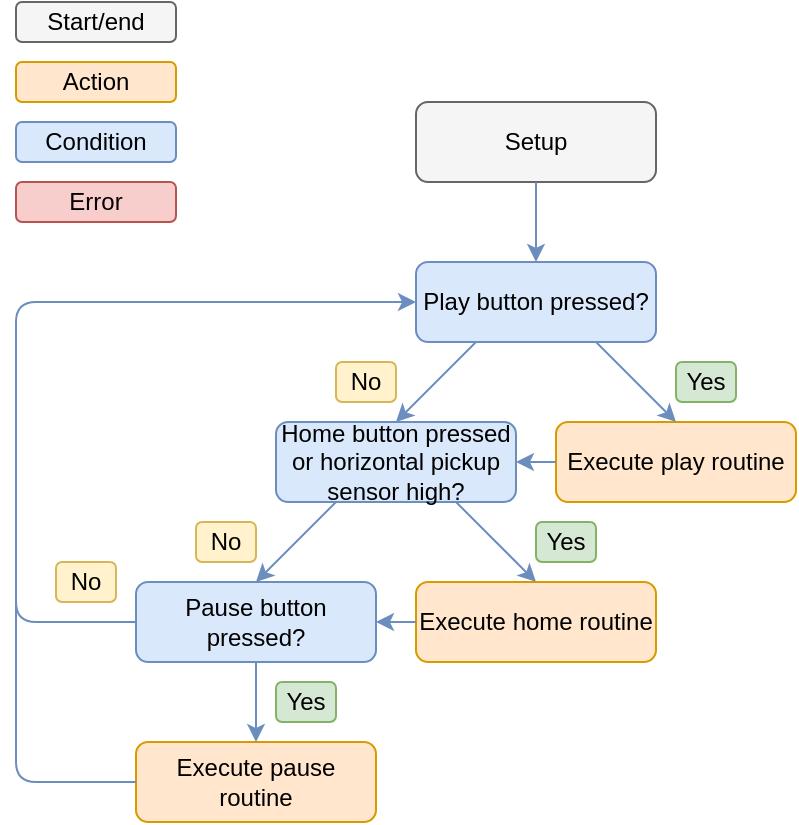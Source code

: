 <mxfile>
    <diagram id="YOFdkvzD34kuaXYOyUkx" name="Page-1">
        <mxGraphModel dx="1089" dy="800" grid="1" gridSize="10" guides="1" tooltips="1" connect="1" arrows="1" fold="1" page="1" pageScale="1" pageWidth="1600" pageHeight="1600" background="none" math="0" shadow="0">
            <root>
                <mxCell id="0"/>
                <mxCell id="1" parent="0"/>
                <mxCell id="12" value="&lt;font color=&quot;#000000&quot;&gt;Setup&lt;/font&gt;" style="rounded=1;whiteSpace=wrap;html=1;fillColor=#f5f5f5;strokeColor=#666666;fontColor=#333333;" parent="1" vertex="1">
                    <mxGeometry x="240" y="120" width="120" height="40" as="geometry"/>
                </mxCell>
                <mxCell id="14" value="" style="endArrow=classic;html=1;fillColor=#dae8fc;strokeColor=#6c8ebf;exitX=0.5;exitY=1;exitDx=0;exitDy=0;" parent="1" edge="1">
                    <mxGeometry width="50" height="50" relative="1" as="geometry">
                        <mxPoint x="300" y="160" as="sourcePoint"/>
                        <mxPoint x="300" y="200" as="targetPoint"/>
                    </mxGeometry>
                </mxCell>
                <mxCell id="15" value="&lt;font color=&quot;#000000&quot;&gt;Pause button pressed?&lt;/font&gt;" style="rounded=1;whiteSpace=wrap;html=1;fillColor=#dae8fc;strokeColor=#6c8ebf;" vertex="1" parent="1">
                    <mxGeometry x="100" y="360" width="120" height="40" as="geometry"/>
                </mxCell>
                <mxCell id="16" value="&lt;font color=&quot;#000000&quot;&gt;Play button pressed?&lt;/font&gt;" style="rounded=1;whiteSpace=wrap;html=1;fillColor=#dae8fc;strokeColor=#6c8ebf;" vertex="1" parent="1">
                    <mxGeometry x="240" y="200" width="120" height="40" as="geometry"/>
                </mxCell>
                <mxCell id="17" value="&lt;font color=&quot;#000000&quot;&gt;Home button pressed or horizontal pickup sensor high?&lt;/font&gt;" style="rounded=1;whiteSpace=wrap;html=1;fillColor=#dae8fc;strokeColor=#6c8ebf;" vertex="1" parent="1">
                    <mxGeometry x="170" y="280" width="120" height="40" as="geometry"/>
                </mxCell>
                <mxCell id="20" value="" style="endArrow=classic;html=1;fillColor=#dae8fc;strokeColor=#6c8ebf;entryX=0.5;entryY=0;entryDx=0;entryDy=0;exitX=0.25;exitY=1;exitDx=0;exitDy=0;" edge="1" parent="1" source="16" target="17">
                    <mxGeometry width="50" height="50" relative="1" as="geometry">
                        <mxPoint x="300" y="240" as="sourcePoint"/>
                        <mxPoint x="310" y="210" as="targetPoint"/>
                    </mxGeometry>
                </mxCell>
                <mxCell id="21" value="" style="endArrow=classic;html=1;fillColor=#dae8fc;strokeColor=#6c8ebf;exitX=0.75;exitY=1;exitDx=0;exitDy=0;entryX=0.5;entryY=0;entryDx=0;entryDy=0;" edge="1" parent="1" source="17" target="27">
                    <mxGeometry width="50" height="50" relative="1" as="geometry">
                        <mxPoint x="320" y="180" as="sourcePoint"/>
                        <mxPoint x="320" y="220" as="targetPoint"/>
                    </mxGeometry>
                </mxCell>
                <mxCell id="22" value="&lt;font color=&quot;#000000&quot;&gt;No&lt;/font&gt;" style="rounded=1;whiteSpace=wrap;html=1;fillColor=#fff2cc;strokeColor=#d6b656;" vertex="1" parent="1">
                    <mxGeometry x="200" y="250" width="30" height="20" as="geometry"/>
                </mxCell>
                <mxCell id="25" value="&lt;font color=&quot;#000000&quot;&gt;Yes&lt;/font&gt;" style="rounded=1;whiteSpace=wrap;html=1;fillColor=#d5e8d4;strokeColor=#82b366;" vertex="1" parent="1">
                    <mxGeometry x="370" y="250" width="30" height="20" as="geometry"/>
                </mxCell>
                <mxCell id="26" value="&lt;font color=&quot;#000000&quot;&gt;Execute play routine&lt;/font&gt;" style="rounded=1;whiteSpace=wrap;html=1;fillColor=#ffe6cc;strokeColor=#d79b00;" vertex="1" parent="1">
                    <mxGeometry x="310" y="280" width="120" height="40" as="geometry"/>
                </mxCell>
                <mxCell id="27" value="&lt;font color=&quot;#000000&quot;&gt;Execute home routine&lt;/font&gt;" style="rounded=1;whiteSpace=wrap;html=1;fillColor=#ffe6cc;strokeColor=#d79b00;" vertex="1" parent="1">
                    <mxGeometry x="240" y="360" width="120" height="40" as="geometry"/>
                </mxCell>
                <mxCell id="28" value="&lt;font color=&quot;#000000&quot;&gt;Execute pause routine&lt;/font&gt;" style="rounded=1;whiteSpace=wrap;html=1;fillColor=#ffe6cc;strokeColor=#d79b00;" vertex="1" parent="1">
                    <mxGeometry x="100" y="440" width="120" height="40" as="geometry"/>
                </mxCell>
                <mxCell id="31" value="" style="endArrow=classic;html=1;fillColor=#dae8fc;strokeColor=#6c8ebf;entryX=0.5;entryY=0;entryDx=0;entryDy=0;exitX=0.75;exitY=1;exitDx=0;exitDy=0;" edge="1" parent="1" source="16" target="26">
                    <mxGeometry width="50" height="50" relative="1" as="geometry">
                        <mxPoint x="280" y="250" as="sourcePoint"/>
                        <mxPoint x="240" y="290" as="targetPoint"/>
                    </mxGeometry>
                </mxCell>
                <mxCell id="32" value="" style="endArrow=classic;html=1;fillColor=#dae8fc;strokeColor=#6c8ebf;entryX=1;entryY=0.5;entryDx=0;entryDy=0;exitX=0;exitY=0.5;exitDx=0;exitDy=0;" edge="1" parent="1" source="26" target="17">
                    <mxGeometry width="50" height="50" relative="1" as="geometry">
                        <mxPoint x="340" y="250" as="sourcePoint"/>
                        <mxPoint x="380" y="290" as="targetPoint"/>
                        <Array as="points"/>
                    </mxGeometry>
                </mxCell>
                <mxCell id="33" value="&lt;font color=&quot;#000000&quot;&gt;Yes&lt;/font&gt;" style="rounded=1;whiteSpace=wrap;html=1;fillColor=#d5e8d4;strokeColor=#82b366;" vertex="1" parent="1">
                    <mxGeometry x="300" y="330" width="30" height="20" as="geometry"/>
                </mxCell>
                <mxCell id="34" value="" style="endArrow=classic;html=1;fillColor=#dae8fc;strokeColor=#6c8ebf;entryX=0.5;entryY=0;entryDx=0;entryDy=0;exitX=0.25;exitY=1;exitDx=0;exitDy=0;" edge="1" parent="1" source="17" target="15">
                    <mxGeometry width="50" height="50" relative="1" as="geometry">
                        <mxPoint x="280" y="250" as="sourcePoint"/>
                        <mxPoint x="240" y="290" as="targetPoint"/>
                    </mxGeometry>
                </mxCell>
                <mxCell id="35" value="&lt;font color=&quot;#000000&quot;&gt;No&lt;/font&gt;" style="rounded=1;whiteSpace=wrap;html=1;fillColor=#fff2cc;strokeColor=#d6b656;" vertex="1" parent="1">
                    <mxGeometry x="130" y="330" width="30" height="20" as="geometry"/>
                </mxCell>
                <mxCell id="36" value="" style="endArrow=classic;html=1;fillColor=#dae8fc;strokeColor=#6c8ebf;entryX=1;entryY=0.5;entryDx=0;entryDy=0;exitX=0;exitY=0.5;exitDx=0;exitDy=0;" edge="1" parent="1" source="27" target="15">
                    <mxGeometry width="50" height="50" relative="1" as="geometry">
                        <mxPoint x="320" y="310" as="sourcePoint"/>
                        <mxPoint x="300" y="310" as="targetPoint"/>
                        <Array as="points"/>
                    </mxGeometry>
                </mxCell>
                <mxCell id="37" value="" style="endArrow=classic;html=1;fillColor=#dae8fc;strokeColor=#6c8ebf;entryX=0.5;entryY=0;entryDx=0;entryDy=0;exitX=0.5;exitY=1;exitDx=0;exitDy=0;" edge="1" parent="1" source="15" target="28">
                    <mxGeometry width="50" height="50" relative="1" as="geometry">
                        <mxPoint x="210" y="330" as="sourcePoint"/>
                        <mxPoint x="170" y="370" as="targetPoint"/>
                    </mxGeometry>
                </mxCell>
                <mxCell id="38" value="" style="endArrow=classic;html=1;fillColor=#dae8fc;strokeColor=#6c8ebf;entryX=0;entryY=0.5;entryDx=0;entryDy=0;exitX=0;exitY=0.5;exitDx=0;exitDy=0;" edge="1" parent="1" source="28" target="16">
                    <mxGeometry width="50" height="50" relative="1" as="geometry">
                        <mxPoint x="250" y="390" as="sourcePoint"/>
                        <mxPoint x="230" y="390" as="targetPoint"/>
                        <Array as="points">
                            <mxPoint x="40" y="460"/>
                            <mxPoint x="40" y="220"/>
                        </Array>
                    </mxGeometry>
                </mxCell>
                <mxCell id="39" value="" style="endArrow=none;html=1;fillColor=#dae8fc;strokeColor=#6c8ebf;exitX=0;exitY=0.5;exitDx=0;exitDy=0;" edge="1" parent="1" source="15">
                    <mxGeometry width="50" height="50" relative="1" as="geometry">
                        <mxPoint x="530" y="430" as="sourcePoint"/>
                        <mxPoint x="40" y="270" as="targetPoint"/>
                        <Array as="points">
                            <mxPoint x="40" y="380"/>
                        </Array>
                    </mxGeometry>
                </mxCell>
                <mxCell id="41" value="&lt;font color=&quot;#000000&quot;&gt;No&lt;/font&gt;" style="rounded=1;whiteSpace=wrap;html=1;fillColor=#fff2cc;strokeColor=#d6b656;" vertex="1" parent="1">
                    <mxGeometry x="60" y="350" width="30" height="20" as="geometry"/>
                </mxCell>
                <mxCell id="42" value="&lt;font color=&quot;#000000&quot;&gt;Yes&lt;/font&gt;" style="rounded=1;whiteSpace=wrap;html=1;fillColor=#d5e8d4;strokeColor=#82b366;" vertex="1" parent="1">
                    <mxGeometry x="170" y="410" width="30" height="20" as="geometry"/>
                </mxCell>
                <mxCell id="43" value="&lt;font color=&quot;#000000&quot;&gt;Action&lt;/font&gt;" style="rounded=1;whiteSpace=wrap;html=1;fillColor=#ffe6cc;strokeColor=#d79b00;" vertex="1" parent="1">
                    <mxGeometry x="40" y="100" width="80" height="20" as="geometry"/>
                </mxCell>
                <mxCell id="44" value="&lt;font color=&quot;#000000&quot;&gt;Condition&lt;/font&gt;" style="rounded=1;whiteSpace=wrap;html=1;fillColor=#dae8fc;strokeColor=#6c8ebf;" vertex="1" parent="1">
                    <mxGeometry x="40" y="130" width="80" height="20" as="geometry"/>
                </mxCell>
                <mxCell id="45" value="&lt;font color=&quot;#000000&quot;&gt;Start/end&lt;/font&gt;" style="rounded=1;whiteSpace=wrap;html=1;fillColor=#f5f5f5;strokeColor=#666666;fontColor=#333333;" vertex="1" parent="1">
                    <mxGeometry x="40" y="70" width="80" height="20" as="geometry"/>
                </mxCell>
                <mxCell id="46" value="&lt;font color=&quot;#000000&quot;&gt;Error&lt;/font&gt;" style="rounded=1;whiteSpace=wrap;html=1;fillColor=#f8cecc;strokeColor=#b85450;" vertex="1" parent="1">
                    <mxGeometry x="40" y="160" width="80" height="20" as="geometry"/>
                </mxCell>
            </root>
        </mxGraphModel>
    </diagram>
</mxfile>